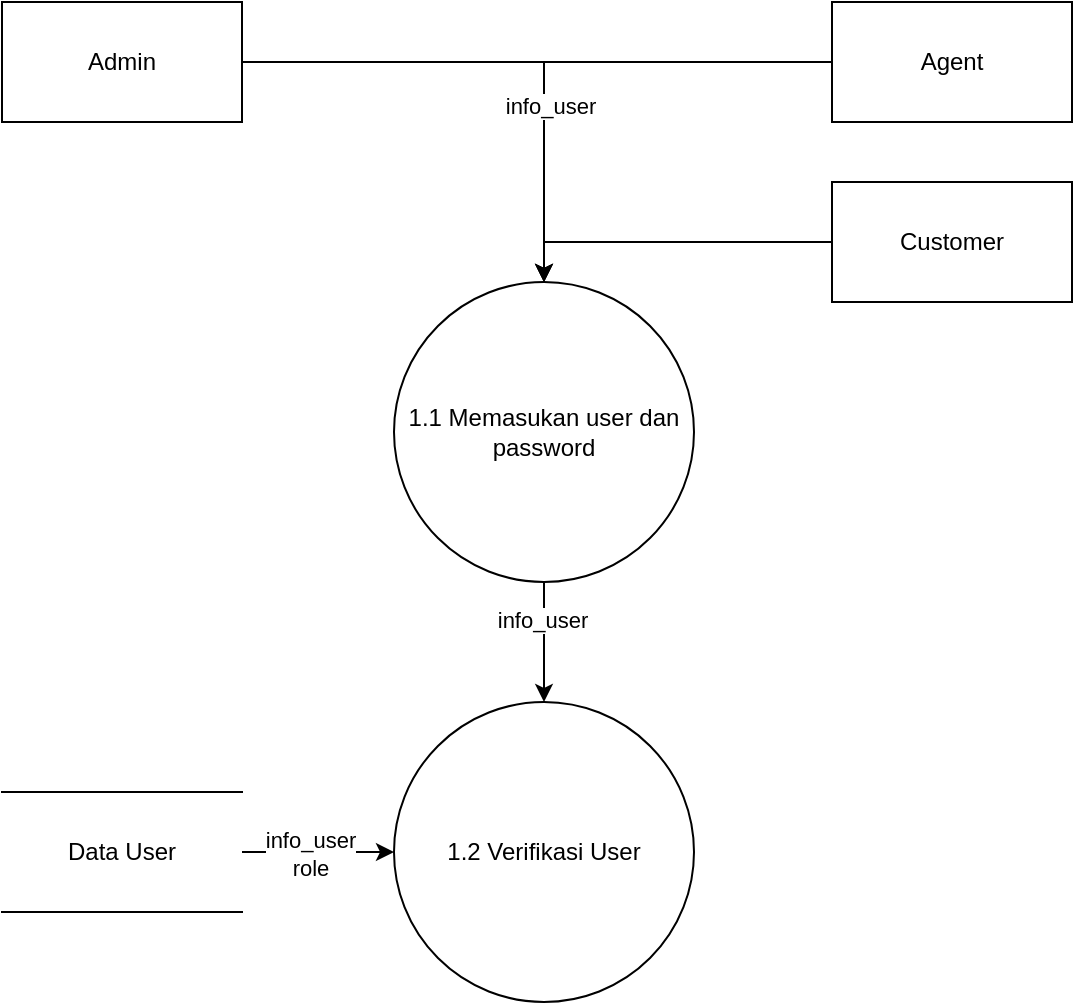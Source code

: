 <mxfile version="21.6.6" type="github">
  <diagram name="Page-1" id="3Eebu5w2bu5OHw1vptLm">
    <mxGraphModel dx="1674" dy="774" grid="1" gridSize="10" guides="1" tooltips="1" connect="1" arrows="1" fold="1" page="1" pageScale="1" pageWidth="1100" pageHeight="850" math="0" shadow="0">
      <root>
        <mxCell id="0" />
        <mxCell id="1" parent="0" />
        <mxCell id="YwC9qDp08B_DBo2DmQjM-1" style="edgeStyle=orthogonalEdgeStyle;rounded=0;orthogonalLoop=1;jettySize=auto;html=1;exitX=0.5;exitY=1;exitDx=0;exitDy=0;entryX=0.5;entryY=0;entryDx=0;entryDy=0;" edge="1" parent="1" source="YwC9qDp08B_DBo2DmQjM-3" target="YwC9qDp08B_DBo2DmQjM-14">
          <mxGeometry relative="1" as="geometry" />
        </mxCell>
        <mxCell id="YwC9qDp08B_DBo2DmQjM-2" value="info_user" style="edgeLabel;html=1;align=center;verticalAlign=middle;resizable=0;points=[];" vertex="1" connectable="0" parent="YwC9qDp08B_DBo2DmQjM-1">
          <mxGeometry x="-0.367" y="-1" relative="1" as="geometry">
            <mxPoint as="offset" />
          </mxGeometry>
        </mxCell>
        <mxCell id="YwC9qDp08B_DBo2DmQjM-3" value="1.1 Memasukan user dan password" style="ellipse;whiteSpace=wrap;html=1;aspect=fixed;" vertex="1" parent="1">
          <mxGeometry x="441" y="270" width="150" height="150" as="geometry" />
        </mxCell>
        <mxCell id="YwC9qDp08B_DBo2DmQjM-4" style="edgeStyle=orthogonalEdgeStyle;rounded=0;orthogonalLoop=1;jettySize=auto;html=1;exitX=0;exitY=0.5;exitDx=0;exitDy=0;entryX=0.5;entryY=0;entryDx=0;entryDy=0;" edge="1" parent="1" source="YwC9qDp08B_DBo2DmQjM-5" target="YwC9qDp08B_DBo2DmQjM-3">
          <mxGeometry relative="1" as="geometry" />
        </mxCell>
        <mxCell id="YwC9qDp08B_DBo2DmQjM-5" value="Agent" style="rounded=0;whiteSpace=wrap;html=1;" vertex="1" parent="1">
          <mxGeometry x="660" y="130" width="120" height="60" as="geometry" />
        </mxCell>
        <mxCell id="YwC9qDp08B_DBo2DmQjM-6" style="edgeStyle=orthogonalEdgeStyle;rounded=0;orthogonalLoop=1;jettySize=auto;html=1;exitX=1;exitY=0.5;exitDx=0;exitDy=0;entryX=0;entryY=0.5;entryDx=0;entryDy=0;" edge="1" parent="1" source="YwC9qDp08B_DBo2DmQjM-8" target="YwC9qDp08B_DBo2DmQjM-14">
          <mxGeometry relative="1" as="geometry" />
        </mxCell>
        <mxCell id="YwC9qDp08B_DBo2DmQjM-7" value="&lt;div&gt;info_user&lt;/div&gt;&lt;div&gt;role&lt;br&gt;&lt;/div&gt;" style="edgeLabel;html=1;align=center;verticalAlign=middle;resizable=0;points=[];" vertex="1" connectable="0" parent="YwC9qDp08B_DBo2DmQjM-6">
          <mxGeometry x="-0.108" y="-1" relative="1" as="geometry">
            <mxPoint as="offset" />
          </mxGeometry>
        </mxCell>
        <mxCell id="YwC9qDp08B_DBo2DmQjM-8" value="Data User" style="shape=partialRectangle;whiteSpace=wrap;html=1;left=0;right=0;fillColor=none;" vertex="1" parent="1">
          <mxGeometry x="245" y="525" width="120" height="60" as="geometry" />
        </mxCell>
        <mxCell id="YwC9qDp08B_DBo2DmQjM-9" style="edgeStyle=orthogonalEdgeStyle;rounded=0;orthogonalLoop=1;jettySize=auto;html=1;exitX=0;exitY=0.5;exitDx=0;exitDy=0;entryX=0.5;entryY=0;entryDx=0;entryDy=0;" edge="1" parent="1" source="YwC9qDp08B_DBo2DmQjM-10" target="YwC9qDp08B_DBo2DmQjM-3">
          <mxGeometry relative="1" as="geometry">
            <mxPoint x="510" y="270" as="targetPoint" />
            <Array as="points">
              <mxPoint x="516" y="250" />
            </Array>
          </mxGeometry>
        </mxCell>
        <mxCell id="YwC9qDp08B_DBo2DmQjM-10" value="Customer" style="rounded=0;whiteSpace=wrap;html=1;" vertex="1" parent="1">
          <mxGeometry x="660" y="220" width="120" height="60" as="geometry" />
        </mxCell>
        <mxCell id="YwC9qDp08B_DBo2DmQjM-11" style="edgeStyle=orthogonalEdgeStyle;rounded=0;orthogonalLoop=1;jettySize=auto;html=1;exitX=1;exitY=0.5;exitDx=0;exitDy=0;entryX=0.5;entryY=0;entryDx=0;entryDy=0;" edge="1" parent="1" source="YwC9qDp08B_DBo2DmQjM-13" target="YwC9qDp08B_DBo2DmQjM-3">
          <mxGeometry relative="1" as="geometry" />
        </mxCell>
        <mxCell id="YwC9qDp08B_DBo2DmQjM-12" value="info_user" style="edgeLabel;html=1;align=center;verticalAlign=middle;resizable=0;points=[];" vertex="1" connectable="0" parent="YwC9qDp08B_DBo2DmQjM-11">
          <mxGeometry x="0.323" y="3" relative="1" as="geometry">
            <mxPoint as="offset" />
          </mxGeometry>
        </mxCell>
        <mxCell id="YwC9qDp08B_DBo2DmQjM-13" value="Admin" style="rounded=0;whiteSpace=wrap;html=1;" vertex="1" parent="1">
          <mxGeometry x="245" y="130" width="120" height="60" as="geometry" />
        </mxCell>
        <mxCell id="YwC9qDp08B_DBo2DmQjM-14" value="1.2 Verifikasi User" style="ellipse;whiteSpace=wrap;html=1;aspect=fixed;" vertex="1" parent="1">
          <mxGeometry x="441" y="480" width="150" height="150" as="geometry" />
        </mxCell>
      </root>
    </mxGraphModel>
  </diagram>
</mxfile>

